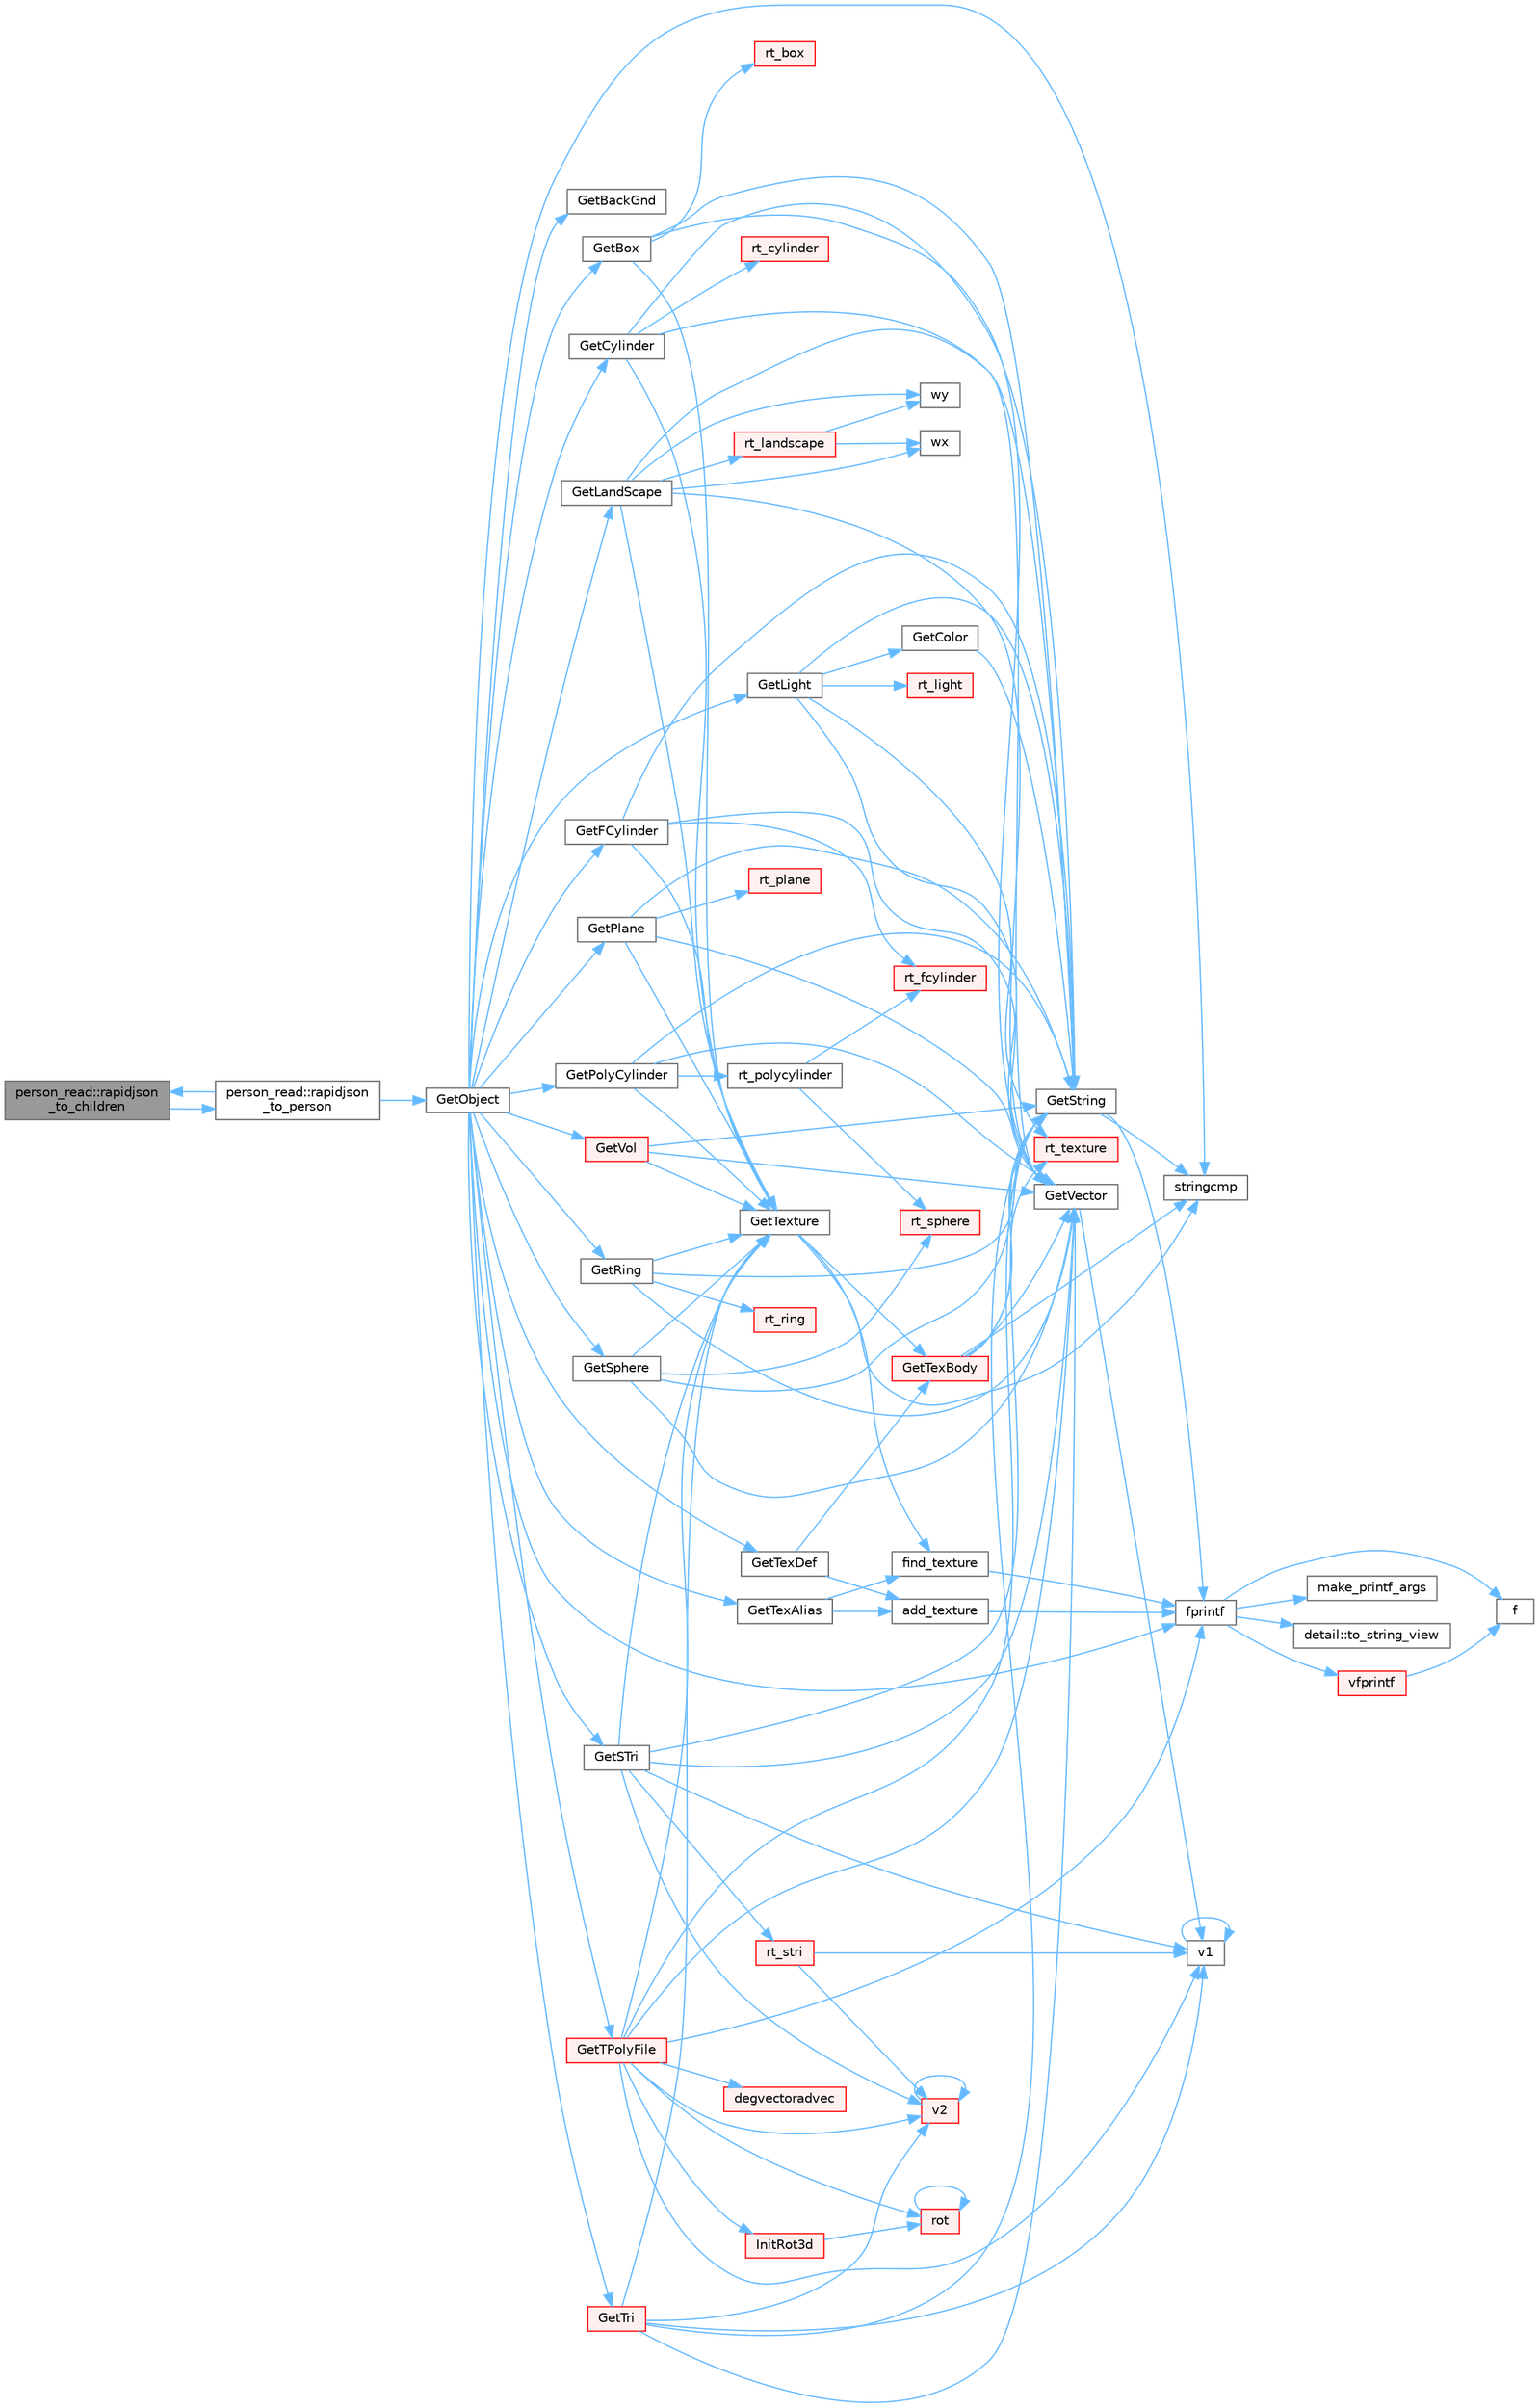 digraph "person_read::rapidjson_to_children"
{
 // LATEX_PDF_SIZE
  bgcolor="transparent";
  edge [fontname=Helvetica,fontsize=10,labelfontname=Helvetica,labelfontsize=10];
  node [fontname=Helvetica,fontsize=10,shape=box,height=0.2,width=0.4];
  rankdir="LR";
  Node1 [id="Node000001",label="person_read::rapidjson\l_to_children",height=0.2,width=0.4,color="gray40", fillcolor="grey60", style="filled", fontcolor="black",tooltip=" "];
  Node1 -> Node2 [id="edge1_Node000001_Node000002",color="steelblue1",style="solid",tooltip=" "];
  Node2 [id="Node000002",label="person_read::rapidjson\l_to_person",height=0.2,width=0.4,color="grey40", fillcolor="white", style="filled",URL="$namespaceperson__read.html#a2aa043df6a5bb199fbafd99aa664e67f",tooltip=" "];
  Node2 -> Node3 [id="edge2_Node000002_Node000003",color="steelblue1",style="solid",tooltip=" "];
  Node3 [id="Node000003",label="GetObject",height=0.2,width=0.4,color="grey40", fillcolor="white", style="filled",URL="$parse_8cpp.html#a2f2f1587f77dab125e1f0d587f80c9dc",tooltip=" "];
  Node3 -> Node4 [id="edge3_Node000003_Node000004",color="steelblue1",style="solid",tooltip=" "];
  Node4 [id="Node000004",label="fprintf",height=0.2,width=0.4,color="grey40", fillcolor="white", style="filled",URL="$printf_8h.html#a9f315126362cae9675de1642105e631e",tooltip=" "];
  Node4 -> Node5 [id="edge4_Node000004_Node000005",color="steelblue1",style="solid",tooltip=" "];
  Node5 [id="Node000005",label="f",height=0.2,width=0.4,color="grey40", fillcolor="white", style="filled",URL="$cxx11__tensor__map_8cpp.html#a7f507fea02198f6cb81c86640c7b1a4e",tooltip=" "];
  Node4 -> Node6 [id="edge5_Node000004_Node000006",color="steelblue1",style="solid",tooltip=" "];
  Node6 [id="Node000006",label="make_printf_args",height=0.2,width=0.4,color="grey40", fillcolor="white", style="filled",URL="$printf_8h.html#a27dcc0efcda04388971dbea3c875f122",tooltip=" "];
  Node4 -> Node7 [id="edge6_Node000004_Node000007",color="steelblue1",style="solid",tooltip=" "];
  Node7 [id="Node000007",label="detail::to_string_view",height=0.2,width=0.4,color="grey40", fillcolor="white", style="filled",URL="$namespacedetail.html#abeae79fa3e1eded2d8fbd56cc9f0960e",tooltip=" "];
  Node4 -> Node8 [id="edge7_Node000004_Node000008",color="steelblue1",style="solid",tooltip=" "];
  Node8 [id="Node000008",label="vfprintf",height=0.2,width=0.4,color="red", fillcolor="#FFF0F0", style="filled",URL="$printf_8h.html#abb30aad964fc771fb52cf3ad88649df2",tooltip=" "];
  Node8 -> Node5 [id="edge8_Node000008_Node000005",color="steelblue1",style="solid",tooltip=" "];
  Node3 -> Node36 [id="edge9_Node000003_Node000036",color="steelblue1",style="solid",tooltip=" "];
  Node36 [id="Node000036",label="GetBackGnd",height=0.2,width=0.4,color="grey40", fillcolor="white", style="filled",URL="$parse_8cpp.html#a73a913bfd95c9b1e7dfc3e84c0fcf105",tooltip=" "];
  Node3 -> Node37 [id="edge10_Node000003_Node000037",color="steelblue1",style="solid",tooltip=" "];
  Node37 [id="Node000037",label="GetBox",height=0.2,width=0.4,color="grey40", fillcolor="white", style="filled",URL="$parse_8cpp.html#aa54d43e677c1d7969b2d5c74a0a47151",tooltip=" "];
  Node37 -> Node38 [id="edge11_Node000037_Node000038",color="steelblue1",style="solid",tooltip=" "];
  Node38 [id="Node000038",label="GetString",height=0.2,width=0.4,color="grey40", fillcolor="white", style="filled",URL="$parse_8cpp.html#a79e0254cd128a92b56de23e8abaa2850",tooltip=" "];
  Node38 -> Node4 [id="edge12_Node000038_Node000004",color="steelblue1",style="solid",tooltip=" "];
  Node38 -> Node39 [id="edge13_Node000038_Node000039",color="steelblue1",style="solid",tooltip=" "];
  Node39 [id="Node000039",label="stringcmp",height=0.2,width=0.4,color="grey40", fillcolor="white", style="filled",URL="$parse_8cpp.html#a10e812c093d06c8f91685243dfd5670d",tooltip=" "];
  Node37 -> Node40 [id="edge14_Node000037_Node000040",color="steelblue1",style="solid",tooltip=" "];
  Node40 [id="Node000040",label="GetTexture",height=0.2,width=0.4,color="grey40", fillcolor="white", style="filled",URL="$parse_8cpp.html#a2a311b715c7bce7dd3c0e130fd242655",tooltip=" "];
  Node40 -> Node41 [id="edge15_Node000040_Node000041",color="steelblue1",style="solid",tooltip=" "];
  Node41 [id="Node000041",label="find_texture",height=0.2,width=0.4,color="grey40", fillcolor="white", style="filled",URL="$parse_8cpp.html#a3373dda91944e8bd8e1ec3a0837eda3d",tooltip=" "];
  Node41 -> Node4 [id="edge16_Node000041_Node000004",color="steelblue1",style="solid",tooltip=" "];
  Node40 -> Node42 [id="edge17_Node000040_Node000042",color="steelblue1",style="solid",tooltip=" "];
  Node42 [id="Node000042",label="GetTexBody",height=0.2,width=0.4,color="red", fillcolor="#FFF0F0", style="filled",URL="$parse_8cpp.html#a9bde5be8ed7fef353b7e26c6bb26080d",tooltip=" "];
  Node42 -> Node38 [id="edge18_Node000042_Node000038",color="steelblue1",style="solid",tooltip=" "];
  Node42 -> Node43 [id="edge19_Node000042_Node000043",color="steelblue1",style="solid",tooltip=" "];
  Node43 [id="Node000043",label="GetVector",height=0.2,width=0.4,color="grey40", fillcolor="white", style="filled",URL="$parse_8cpp.html#aa05035bdaae3230f25f564d4ce9b2a64",tooltip=" "];
  Node43 -> Node44 [id="edge20_Node000043_Node000044",color="steelblue1",style="solid",tooltip=" "];
  Node44 [id="Node000044",label="v1",height=0.2,width=0.4,color="grey40", fillcolor="white", style="filled",URL="$_tutorial___reshape_mat2_vec_8cpp.html#a10bd710692c91bc238f2e1da77730678",tooltip=" "];
  Node44 -> Node44 [id="edge21_Node000044_Node000044",color="steelblue1",style="solid",tooltip=" "];
  Node42 -> Node46 [id="edge22_Node000042_Node000046",color="steelblue1",style="solid",tooltip=" "];
  Node46 [id="Node000046",label="rt_texture",height=0.2,width=0.4,color="red", fillcolor="#FFF0F0", style="filled",URL="$api_8cpp.html#a6c4440ce7b2b3e0659577fdbbda3f120",tooltip=" "];
  Node42 -> Node39 [id="edge23_Node000042_Node000039",color="steelblue1",style="solid",tooltip=" "];
  Node40 -> Node39 [id="edge24_Node000040_Node000039",color="steelblue1",style="solid",tooltip=" "];
  Node37 -> Node43 [id="edge25_Node000037_Node000043",color="steelblue1",style="solid",tooltip=" "];
  Node37 -> Node80 [id="edge26_Node000037_Node000080",color="steelblue1",style="solid",tooltip=" "];
  Node80 [id="Node000080",label="rt_box",height=0.2,width=0.4,color="red", fillcolor="#FFF0F0", style="filled",URL="$api_8cpp.html#acea8bde49eae5577481a99380f0e66b3",tooltip=" "];
  Node3 -> Node84 [id="edge27_Node000003_Node000084",color="steelblue1",style="solid",tooltip=" "];
  Node84 [id="Node000084",label="GetCylinder",height=0.2,width=0.4,color="grey40", fillcolor="white", style="filled",URL="$parse_8cpp.html#a69c8ef9f85812f7a69a56ea96bba4c8f",tooltip=" "];
  Node84 -> Node38 [id="edge28_Node000084_Node000038",color="steelblue1",style="solid",tooltip=" "];
  Node84 -> Node40 [id="edge29_Node000084_Node000040",color="steelblue1",style="solid",tooltip=" "];
  Node84 -> Node43 [id="edge30_Node000084_Node000043",color="steelblue1",style="solid",tooltip=" "];
  Node84 -> Node85 [id="edge31_Node000084_Node000085",color="steelblue1",style="solid",tooltip=" "];
  Node85 [id="Node000085",label="rt_cylinder",height=0.2,width=0.4,color="red", fillcolor="#FFF0F0", style="filled",URL="$api_8cpp.html#a17f57bb5b671a68d9f1784739f34f703",tooltip=" "];
  Node3 -> Node87 [id="edge32_Node000003_Node000087",color="steelblue1",style="solid",tooltip=" "];
  Node87 [id="Node000087",label="GetFCylinder",height=0.2,width=0.4,color="grey40", fillcolor="white", style="filled",URL="$parse_8cpp.html#aa0d3ec1a1c7ed600e3a4604c937565ba",tooltip=" "];
  Node87 -> Node38 [id="edge33_Node000087_Node000038",color="steelblue1",style="solid",tooltip=" "];
  Node87 -> Node40 [id="edge34_Node000087_Node000040",color="steelblue1",style="solid",tooltip=" "];
  Node87 -> Node43 [id="edge35_Node000087_Node000043",color="steelblue1",style="solid",tooltip=" "];
  Node87 -> Node88 [id="edge36_Node000087_Node000088",color="steelblue1",style="solid",tooltip=" "];
  Node88 [id="Node000088",label="rt_fcylinder",height=0.2,width=0.4,color="red", fillcolor="#FFF0F0", style="filled",URL="$api_8cpp.html#ac5ffcfc7c15b195194b7740ec4058e00",tooltip=" "];
  Node3 -> Node90 [id="edge37_Node000003_Node000090",color="steelblue1",style="solid",tooltip=" "];
  Node90 [id="Node000090",label="GetLandScape",height=0.2,width=0.4,color="grey40", fillcolor="white", style="filled",URL="$parse_8cpp.html#afe08f2789131b32bd87741379be9efb4",tooltip=" "];
  Node90 -> Node38 [id="edge38_Node000090_Node000038",color="steelblue1",style="solid",tooltip=" "];
  Node90 -> Node40 [id="edge39_Node000090_Node000040",color="steelblue1",style="solid",tooltip=" "];
  Node90 -> Node43 [id="edge40_Node000090_Node000043",color="steelblue1",style="solid",tooltip=" "];
  Node90 -> Node91 [id="edge41_Node000090_Node000091",color="steelblue1",style="solid",tooltip=" "];
  Node91 [id="Node000091",label="rt_landscape",height=0.2,width=0.4,color="red", fillcolor="#FFF0F0", style="filled",URL="$apigeom_8cpp.html#afec0f281cd1ac30a8f0f9923c7f3326d",tooltip=" "];
  Node91 -> Node100 [id="edge42_Node000091_Node000100",color="steelblue1",style="solid",tooltip=" "];
  Node100 [id="Node000100",label="wx",height=0.2,width=0.4,color="grey40", fillcolor="white", style="filled",URL="$core_2swizzle__4_8inl_8h.html#a66b224ccf5684dc3346b689ce492bd2b",tooltip=" "];
  Node91 -> Node101 [id="edge43_Node000091_Node000101",color="steelblue1",style="solid",tooltip=" "];
  Node101 [id="Node000101",label="wy",height=0.2,width=0.4,color="grey40", fillcolor="white", style="filled",URL="$core_2swizzle__4_8inl_8h.html#a5bed73816e9fcf9d6ef3a2f833971b47",tooltip=" "];
  Node90 -> Node100 [id="edge44_Node000090_Node000100",color="steelblue1",style="solid",tooltip=" "];
  Node90 -> Node101 [id="edge45_Node000090_Node000101",color="steelblue1",style="solid",tooltip=" "];
  Node3 -> Node104 [id="edge46_Node000003_Node000104",color="steelblue1",style="solid",tooltip=" "];
  Node104 [id="Node000104",label="GetLight",height=0.2,width=0.4,color="grey40", fillcolor="white", style="filled",URL="$parse_8cpp.html#a86c9fd7e66b475c339dfd227d747c422",tooltip=" "];
  Node104 -> Node105 [id="edge47_Node000104_Node000105",color="steelblue1",style="solid",tooltip=" "];
  Node105 [id="Node000105",label="GetColor",height=0.2,width=0.4,color="grey40", fillcolor="white", style="filled",URL="$parse_8cpp.html#a644dbde2257b7885274701fcfbd81277",tooltip=" "];
  Node105 -> Node38 [id="edge48_Node000105_Node000038",color="steelblue1",style="solid",tooltip=" "];
  Node104 -> Node38 [id="edge49_Node000104_Node000038",color="steelblue1",style="solid",tooltip=" "];
  Node104 -> Node43 [id="edge50_Node000104_Node000043",color="steelblue1",style="solid",tooltip=" "];
  Node104 -> Node106 [id="edge51_Node000104_Node000106",color="steelblue1",style="solid",tooltip=" "];
  Node106 [id="Node000106",label="rt_light",height=0.2,width=0.4,color="red", fillcolor="#FFF0F0", style="filled",URL="$api_8cpp.html#aa8f200571707c72edf25a7859af6ac4d",tooltip=" "];
  Node104 -> Node46 [id="edge52_Node000104_Node000046",color="steelblue1",style="solid",tooltip=" "];
  Node3 -> Node109 [id="edge53_Node000003_Node000109",color="steelblue1",style="solid",tooltip=" "];
  Node109 [id="Node000109",label="GetPlane",height=0.2,width=0.4,color="grey40", fillcolor="white", style="filled",URL="$parse_8cpp.html#adb7113f1e835067cf62db89ca28bd310",tooltip=" "];
  Node109 -> Node38 [id="edge54_Node000109_Node000038",color="steelblue1",style="solid",tooltip=" "];
  Node109 -> Node40 [id="edge55_Node000109_Node000040",color="steelblue1",style="solid",tooltip=" "];
  Node109 -> Node43 [id="edge56_Node000109_Node000043",color="steelblue1",style="solid",tooltip=" "];
  Node109 -> Node110 [id="edge57_Node000109_Node000110",color="steelblue1",style="solid",tooltip=" "];
  Node110 [id="Node000110",label="rt_plane",height=0.2,width=0.4,color="red", fillcolor="#FFF0F0", style="filled",URL="$api_8cpp.html#a718109f91c3ff8803074ff7a943f24d2",tooltip=" "];
  Node3 -> Node114 [id="edge58_Node000003_Node000114",color="steelblue1",style="solid",tooltip=" "];
  Node114 [id="Node000114",label="GetPolyCylinder",height=0.2,width=0.4,color="grey40", fillcolor="white", style="filled",URL="$parse_8cpp.html#aaa4c967551b0967b89bee2bb154ae0fe",tooltip=" "];
  Node114 -> Node38 [id="edge59_Node000114_Node000038",color="steelblue1",style="solid",tooltip=" "];
  Node114 -> Node40 [id="edge60_Node000114_Node000040",color="steelblue1",style="solid",tooltip=" "];
  Node114 -> Node43 [id="edge61_Node000114_Node000043",color="steelblue1",style="solid",tooltip=" "];
  Node114 -> Node115 [id="edge62_Node000114_Node000115",color="steelblue1",style="solid",tooltip=" "];
  Node115 [id="Node000115",label="rt_polycylinder",height=0.2,width=0.4,color="grey40", fillcolor="white", style="filled",URL="$apigeom_8cpp.html#aa5f81846b847f4b35876100d6ecd54cf",tooltip=" "];
  Node115 -> Node88 [id="edge63_Node000115_Node000088",color="steelblue1",style="solid",tooltip=" "];
  Node115 -> Node116 [id="edge64_Node000115_Node000116",color="steelblue1",style="solid",tooltip=" "];
  Node116 [id="Node000116",label="rt_sphere",height=0.2,width=0.4,color="red", fillcolor="#FFF0F0", style="filled",URL="$api_8cpp.html#ad7ce4f9dd1a9221802403f96007f8c21",tooltip=" "];
  Node3 -> Node118 [id="edge65_Node000003_Node000118",color="steelblue1",style="solid",tooltip=" "];
  Node118 [id="Node000118",label="GetRing",height=0.2,width=0.4,color="grey40", fillcolor="white", style="filled",URL="$parse_8cpp.html#a83ea6cc6de01ba02eda35b2576b07629",tooltip=" "];
  Node118 -> Node38 [id="edge66_Node000118_Node000038",color="steelblue1",style="solid",tooltip=" "];
  Node118 -> Node40 [id="edge67_Node000118_Node000040",color="steelblue1",style="solid",tooltip=" "];
  Node118 -> Node43 [id="edge68_Node000118_Node000043",color="steelblue1",style="solid",tooltip=" "];
  Node118 -> Node119 [id="edge69_Node000118_Node000119",color="steelblue1",style="solid",tooltip=" "];
  Node119 [id="Node000119",label="rt_ring",height=0.2,width=0.4,color="red", fillcolor="#FFF0F0", style="filled",URL="$api_8cpp.html#a8c3bff8434eae5aad4cd88aa9228e92c",tooltip=" "];
  Node3 -> Node121 [id="edge70_Node000003_Node000121",color="steelblue1",style="solid",tooltip=" "];
  Node121 [id="Node000121",label="GetSphere",height=0.2,width=0.4,color="grey40", fillcolor="white", style="filled",URL="$parse_8cpp.html#a2519d0ef92ddd38e9589d541b3ab8367",tooltip=" "];
  Node121 -> Node38 [id="edge71_Node000121_Node000038",color="steelblue1",style="solid",tooltip=" "];
  Node121 -> Node40 [id="edge72_Node000121_Node000040",color="steelblue1",style="solid",tooltip=" "];
  Node121 -> Node43 [id="edge73_Node000121_Node000043",color="steelblue1",style="solid",tooltip=" "];
  Node121 -> Node116 [id="edge74_Node000121_Node000116",color="steelblue1",style="solid",tooltip=" "];
  Node3 -> Node122 [id="edge75_Node000003_Node000122",color="steelblue1",style="solid",tooltip=" "];
  Node122 [id="Node000122",label="GetSTri",height=0.2,width=0.4,color="grey40", fillcolor="white", style="filled",URL="$parse_8cpp.html#ab7d3fb56f29b8477508492ad770d5507",tooltip=" "];
  Node122 -> Node38 [id="edge76_Node000122_Node000038",color="steelblue1",style="solid",tooltip=" "];
  Node122 -> Node40 [id="edge77_Node000122_Node000040",color="steelblue1",style="solid",tooltip=" "];
  Node122 -> Node43 [id="edge78_Node000122_Node000043",color="steelblue1",style="solid",tooltip=" "];
  Node122 -> Node93 [id="edge79_Node000122_Node000093",color="steelblue1",style="solid",tooltip=" "];
  Node93 [id="Node000093",label="rt_stri",height=0.2,width=0.4,color="red", fillcolor="#FFF0F0", style="filled",URL="$api_8cpp.html#a5d6ad06b8d61b1474a9bf485b7c91227",tooltip=" "];
  Node93 -> Node44 [id="edge80_Node000093_Node000044",color="steelblue1",style="solid",tooltip=" "];
  Node93 -> Node95 [id="edge81_Node000093_Node000095",color="steelblue1",style="solid",tooltip=" "];
  Node95 [id="Node000095",label="v2",height=0.2,width=0.4,color="red", fillcolor="#FFF0F0", style="filled",URL="$_tutorial___reshape_mat2_vec_8cpp.html#a3eb30a79de469336df46f4f5f0bfb84f",tooltip=" "];
  Node95 -> Node95 [id="edge82_Node000095_Node000095",color="steelblue1",style="solid",tooltip=" "];
  Node122 -> Node44 [id="edge83_Node000122_Node000044",color="steelblue1",style="solid",tooltip=" "];
  Node122 -> Node95 [id="edge84_Node000122_Node000095",color="steelblue1",style="solid",tooltip=" "];
  Node3 -> Node123 [id="edge85_Node000003_Node000123",color="steelblue1",style="solid",tooltip=" "];
  Node123 [id="Node000123",label="GetTexAlias",height=0.2,width=0.4,color="grey40", fillcolor="white", style="filled",URL="$parse_8cpp.html#aadc2022e3effc303e40a9c95fd4af4f4",tooltip=" "];
  Node123 -> Node124 [id="edge86_Node000123_Node000124",color="steelblue1",style="solid",tooltip=" "];
  Node124 [id="Node000124",label="add_texture",height=0.2,width=0.4,color="grey40", fillcolor="white", style="filled",URL="$parse_8cpp.html#ae32ec7520baf58fe9f5585cc4df8651c",tooltip=" "];
  Node124 -> Node4 [id="edge87_Node000124_Node000004",color="steelblue1",style="solid",tooltip=" "];
  Node123 -> Node41 [id="edge88_Node000123_Node000041",color="steelblue1",style="solid",tooltip=" "];
  Node3 -> Node125 [id="edge89_Node000003_Node000125",color="steelblue1",style="solid",tooltip=" "];
  Node125 [id="Node000125",label="GetTexDef",height=0.2,width=0.4,color="grey40", fillcolor="white", style="filled",URL="$parse_8cpp.html#a117f9140ddc5993864fae34de3571fd9",tooltip=" "];
  Node125 -> Node124 [id="edge90_Node000125_Node000124",color="steelblue1",style="solid",tooltip=" "];
  Node125 -> Node42 [id="edge91_Node000125_Node000042",color="steelblue1",style="solid",tooltip=" "];
  Node3 -> Node126 [id="edge92_Node000003_Node000126",color="steelblue1",style="solid",tooltip=" "];
  Node126 [id="Node000126",label="GetTPolyFile",height=0.2,width=0.4,color="red", fillcolor="#FFF0F0", style="filled",URL="$parse_8cpp.html#ad6e337dba94433d071abad702cd33c1c",tooltip=" "];
  Node126 -> Node127 [id="edge93_Node000126_Node000127",color="steelblue1",style="solid",tooltip=" "];
  Node127 [id="Node000127",label="degvectoradvec",height=0.2,width=0.4,color="red", fillcolor="#FFF0F0", style="filled",URL="$parse_8cpp.html#aaca10a8a8fb0e1badc9a9fc7f25286b5",tooltip=" "];
  Node126 -> Node4 [id="edge94_Node000126_Node000004",color="steelblue1",style="solid",tooltip=" "];
  Node126 -> Node38 [id="edge95_Node000126_Node000038",color="steelblue1",style="solid",tooltip=" "];
  Node126 -> Node40 [id="edge96_Node000126_Node000040",color="steelblue1",style="solid",tooltip=" "];
  Node126 -> Node43 [id="edge97_Node000126_Node000043",color="steelblue1",style="solid",tooltip=" "];
  Node126 -> Node129 [id="edge98_Node000126_Node000129",color="steelblue1",style="solid",tooltip=" "];
  Node129 [id="Node000129",label="InitRot3d",height=0.2,width=0.4,color="red", fillcolor="#FFF0F0", style="filled",URL="$parse_8cpp.html#ad292b2334d2a90245fdd220adfdd77b9",tooltip=" "];
  Node129 -> Node130 [id="edge99_Node000129_Node000130",color="steelblue1",style="solid",tooltip=" "];
  Node130 [id="Node000130",label="rot",height=0.2,width=0.4,color="red", fillcolor="#FFF0F0", style="filled",URL="$level1__real__impl_8h.html#a6085d1e47159b776e841c37e5c45f105",tooltip=" "];
  Node130 -> Node130 [id="edge100_Node000130_Node000130",color="steelblue1",style="solid",tooltip=" "];
  Node126 -> Node130 [id="edge101_Node000126_Node000130",color="steelblue1",style="solid",tooltip=" "];
  Node126 -> Node44 [id="edge102_Node000126_Node000044",color="steelblue1",style="solid",tooltip=" "];
  Node126 -> Node95 [id="edge103_Node000126_Node000095",color="steelblue1",style="solid",tooltip=" "];
  Node3 -> Node139 [id="edge104_Node000003_Node000139",color="steelblue1",style="solid",tooltip=" "];
  Node139 [id="Node000139",label="GetTri",height=0.2,width=0.4,color="red", fillcolor="#FFF0F0", style="filled",URL="$parse_8cpp.html#a1bd5c16a2f55742a2f75fc8f3de0149e",tooltip=" "];
  Node139 -> Node38 [id="edge105_Node000139_Node000038",color="steelblue1",style="solid",tooltip=" "];
  Node139 -> Node40 [id="edge106_Node000139_Node000040",color="steelblue1",style="solid",tooltip=" "];
  Node139 -> Node43 [id="edge107_Node000139_Node000043",color="steelblue1",style="solid",tooltip=" "];
  Node139 -> Node44 [id="edge108_Node000139_Node000044",color="steelblue1",style="solid",tooltip=" "];
  Node139 -> Node95 [id="edge109_Node000139_Node000095",color="steelblue1",style="solid",tooltip=" "];
  Node3 -> Node140 [id="edge110_Node000003_Node000140",color="steelblue1",style="solid",tooltip=" "];
  Node140 [id="Node000140",label="GetVol",height=0.2,width=0.4,color="red", fillcolor="#FFF0F0", style="filled",URL="$parse_8cpp.html#a7be681b6dc9195d4f996ede69eb89263",tooltip=" "];
  Node140 -> Node38 [id="edge111_Node000140_Node000038",color="steelblue1",style="solid",tooltip=" "];
  Node140 -> Node40 [id="edge112_Node000140_Node000040",color="steelblue1",style="solid",tooltip=" "];
  Node140 -> Node43 [id="edge113_Node000140_Node000043",color="steelblue1",style="solid",tooltip=" "];
  Node3 -> Node39 [id="edge114_Node000003_Node000039",color="steelblue1",style="solid",tooltip=" "];
  Node2 -> Node1 [id="edge115_Node000002_Node000001",color="steelblue1",style="solid",tooltip=" "];
}

